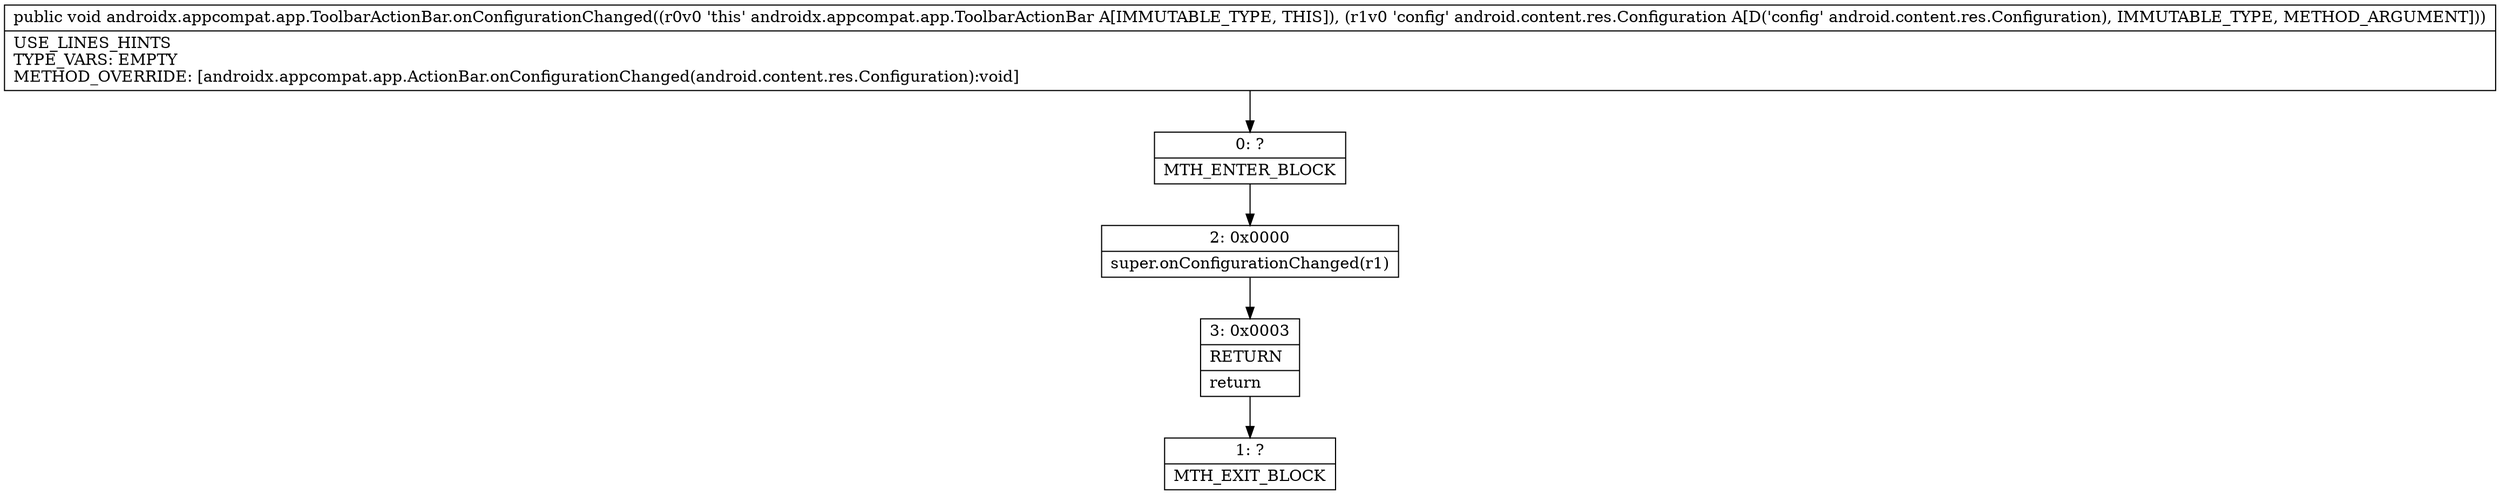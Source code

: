 digraph "CFG forandroidx.appcompat.app.ToolbarActionBar.onConfigurationChanged(Landroid\/content\/res\/Configuration;)V" {
Node_0 [shape=record,label="{0\:\ ?|MTH_ENTER_BLOCK\l}"];
Node_2 [shape=record,label="{2\:\ 0x0000|super.onConfigurationChanged(r1)\l}"];
Node_3 [shape=record,label="{3\:\ 0x0003|RETURN\l|return\l}"];
Node_1 [shape=record,label="{1\:\ ?|MTH_EXIT_BLOCK\l}"];
MethodNode[shape=record,label="{public void androidx.appcompat.app.ToolbarActionBar.onConfigurationChanged((r0v0 'this' androidx.appcompat.app.ToolbarActionBar A[IMMUTABLE_TYPE, THIS]), (r1v0 'config' android.content.res.Configuration A[D('config' android.content.res.Configuration), IMMUTABLE_TYPE, METHOD_ARGUMENT]))  | USE_LINES_HINTS\lTYPE_VARS: EMPTY\lMETHOD_OVERRIDE: [androidx.appcompat.app.ActionBar.onConfigurationChanged(android.content.res.Configuration):void]\l}"];
MethodNode -> Node_0;Node_0 -> Node_2;
Node_2 -> Node_3;
Node_3 -> Node_1;
}

